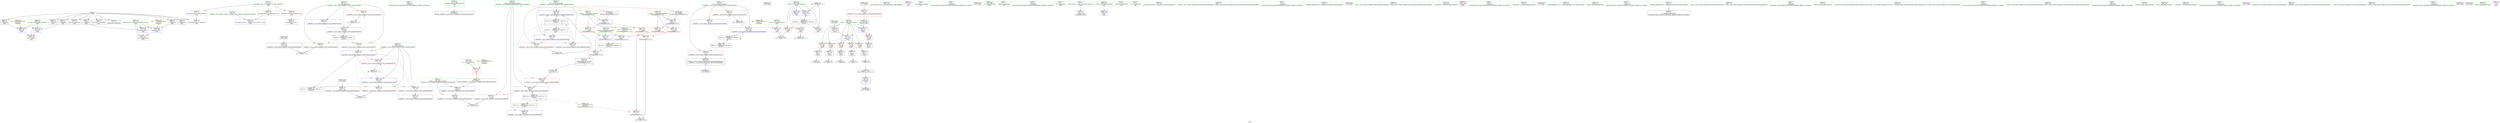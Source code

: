 digraph "SVFG" {
	label="SVFG";

	Node0x56543a49f9f0 [shape=record,color=grey,label="{NodeID: 0\nNullPtr}"];
	Node0x56543a49f9f0 -> Node0x56543a4ba770[style=solid];
	Node0x56543a49f9f0 -> Node0x56543a4ba870[style=solid];
	Node0x56543a49f9f0 -> Node0x56543a4ba940[style=solid];
	Node0x56543a49f9f0 -> Node0x56543a4baa10[style=solid];
	Node0x56543a49f9f0 -> Node0x56543a4baae0[style=solid];
	Node0x56543a49f9f0 -> Node0x56543a4babb0[style=solid];
	Node0x56543a49f9f0 -> Node0x56543a4bac80[style=solid];
	Node0x56543a49f9f0 -> Node0x56543a4bad50[style=solid];
	Node0x56543a49f9f0 -> Node0x56543a4bae20[style=solid];
	Node0x56543a49f9f0 -> Node0x56543a4bedb0[style=solid];
	Node0x56543a4b8e20 [shape=record,color=red,label="{NodeID: 97\n108\<--94\n\<--i\n_Z3getNSt7__cxx1112basic_stringIcSt11char_traitsIcESaIcEEEi\n}"];
	Node0x56543a4b8e20 -> Node0x56543a4c53d0[style=solid];
	Node0x56543a4b6fc0 [shape=record,color=green,label="{NodeID: 14\n106\<--1\n\<--dummyObj\nCan only get source location for instruction, argument, global var or function.}"];
	Node0x56543a4de8e0 [shape=record,color=black,label="{NodeID: 277\n88 = PHI(213, )\n0th arg _Z3getNSt7__cxx1112basic_stringIcSt11char_traitsIcESaIcEEEi }"];
	Node0x56543a4b9980 [shape=record,color=red,label="{NodeID: 111\n188\<--178\n\<--__b.addr\n_ZSt3maxIiERKT_S2_S2_\n}"];
	Node0x56543a4b9980 -> Node0x56543a4bfbb0[style=solid];
	Node0x56543a4b7c50 [shape=record,color=green,label="{NodeID: 28\n92\<--93\nans\<--ans_field_insensitive\n_Z3getNSt7__cxx1112basic_stringIcSt11char_traitsIcESaIcEEEi\n}"];
	Node0x56543a4b7c50 -> Node0x56543a4bc670[style=solid];
	Node0x56543a4b7c50 -> Node0x56543a4b8d50[style=solid];
	Node0x56543a4b7c50 -> Node0x56543a4bf120[style=solid];
	Node0x56543a4b7c50 -> Node0x56543a4bf7a0[style=solid];
	Node0x56543a4e0000 [shape=record,color=black,label="{NodeID: 291\n228 = PHI()\n}"];
	Node0x56543a4c4c50 [shape=record,color=grey,label="{NodeID: 208\n256 = Binary(255, 137, )\n}"];
	Node0x56543a4c4c50 -> Node0x56543a4bfef0[style=solid];
	Node0x56543a4bef80 [shape=record,color=blue,label="{NodeID: 125\n45\<--53\nc.addr\<--conv1\n_Z3isvc\n}"];
	Node0x56543a4bef80 -> Node0x56543a4bc190[style=dashed];
	Node0x56543a4bef80 -> Node0x56543a4bc260[style=dashed];
	Node0x56543a4bef80 -> Node0x56543a4bc330[style=dashed];
	Node0x56543a4bef80 -> Node0x56543a4bc400[style=dashed];
	Node0x56543a4bef80 -> Node0x56543a4bc4d0[style=dashed];
	Node0x56543a4b8870 [shape=record,color=green,label="{NodeID: 42\n203\<--204\ntestsit\<--testsit_field_insensitive\nmain\n}"];
	Node0x56543a4b8870 -> Node0x56543a4b9cc0[style=solid];
	Node0x56543a4b8870 -> Node0x56543a4be7a0[style=solid];
	Node0x56543a4b8870 -> Node0x56543a4be870[style=solid];
	Node0x56543a4b8870 -> Node0x56543a4bfe20[style=solid];
	Node0x56543a4b8870 -> Node0x56543a4bfef0[style=solid];
	Node0x56543a4bfae0 [shape=record,color=blue,label="{NodeID: 139\n178\<--173\n__b.addr\<--__b\n_ZSt3maxIiERKT_S2_S2_\n}"];
	Node0x56543a4bfae0 -> Node0x56543a4b98b0[style=dashed];
	Node0x56543a4bfae0 -> Node0x56543a4b9980[style=dashed];
	Node0x56543a4ba570 [shape=record,color=green,label="{NodeID: 56\n291\<--292\n__gxx_personality_v0\<--__gxx_personality_v0_field_insensitive\n}"];
	Node0x56543a4bb190 [shape=record,color=black,label="{NodeID: 70\n56\<--55\nconv2\<--\n_Z3isvc\n}"];
	Node0x56543a4bb190 -> Node0x56543a4c5e50[style=solid];
	Node0x56543a4bbcf0 [shape=record,color=purple,label="{NodeID: 84\n249\<--12\n\<--.str.1\nmain\n}"];
	Node0x56543a4b3fa0 [shape=record,color=green,label="{NodeID: 1\n7\<--1\n__dso_handle\<--dummyObj\nGlob }"];
	Node0x56543a4b8ef0 [shape=record,color=red,label="{NodeID: 98\n117\<--94\n\<--i\n_Z3getNSt7__cxx1112basic_stringIcSt11char_traitsIcESaIcEEEi\n}"];
	Node0x56543a4b8ef0 -> Node0x56543a4bf460[style=solid];
	Node0x56543a4b7050 [shape=record,color=green,label="{NodeID: 15\n137\<--1\n\<--dummyObj\nCan only get source location for instruction, argument, global var or function.}"];
	Node0x56543a4deb60 [shape=record,color=black,label="{NodeID: 278\n89 = PHI(241, )\n1st arg _Z3getNSt7__cxx1112basic_stringIcSt11char_traitsIcESaIcEEEi }"];
	Node0x56543a4deb60 -> Node0x56543a4bf050[style=solid];
	Node0x56543a4b9a50 [shape=record,color=red,label="{NodeID: 112\n183\<--182\n\<--\n_ZSt3maxIiERKT_S2_S2_\n}"];
	Node0x56543a4b9a50 -> Node0x56543a4c5850[style=solid];
	Node0x56543a4b7d20 [shape=record,color=green,label="{NodeID: 29\n94\<--95\ni\<--i_field_insensitive\n_Z3getNSt7__cxx1112basic_stringIcSt11char_traitsIcESaIcEEEi\n}"];
	Node0x56543a4b7d20 -> Node0x56543a4b8e20[style=solid];
	Node0x56543a4b7d20 -> Node0x56543a4b8ef0[style=solid];
	Node0x56543a4b7d20 -> Node0x56543a4b8fc0[style=solid];
	Node0x56543a4b7d20 -> Node0x56543a4bf1f0[style=solid];
	Node0x56543a4b7d20 -> Node0x56543a4bf940[style=solid];
	Node0x56543a4e00d0 [shape=record,color=black,label="{NodeID: 292\n237 = PHI()\n}"];
	Node0x56543a4c4dd0 [shape=record,color=grey,label="{NodeID: 209\n136 = Binary(135, 137, )\n}"];
	Node0x56543a4c4dd0 -> Node0x56543a4bf600[style=solid];
	Node0x56543a4bf050 [shape=record,color=blue,label="{NodeID: 126\n90\<--89\nn.addr\<--n\n_Z3getNSt7__cxx1112basic_stringIcSt11char_traitsIcESaIcEEEi\n}"];
	Node0x56543a4bf050 -> Node0x56543a4bc5a0[style=dashed];
	Node0x56543a4b8940 [shape=record,color=green,label="{NodeID: 43\n205\<--206\ns\<--s_field_insensitive\nmain\n}"];
	Node0x56543a4ccff0 [shape=record,color=black,label="{NodeID: 223\nMR_6V_4 = PHI(MR_6V_6, MR_6V_3, )\npts\{93 \}\n}"];
	Node0x56543a4ccff0 -> Node0x56543a4bc670[style=dashed];
	Node0x56543a4ccff0 -> Node0x56543a4bf7a0[style=dashed];
	Node0x56543a4ccff0 -> Node0x56543a4ccff0[style=dashed];
	Node0x56543a4ccff0 -> Node0x56543a4ce8f0[style=dashed];
	Node0x56543a4bfbb0 [shape=record,color=blue,label="{NodeID: 140\n174\<--188\nretval\<--\n_ZSt3maxIiERKT_S2_S2_\n}"];
	Node0x56543a4bfbb0 -> Node0x56543a4d01f0[style=dashed];
	Node0x56543a4ba670 [shape=record,color=green,label="{NodeID: 57\n16\<--305\n_GLOBAL__sub_I_Gerald._0_0.cpp\<--_GLOBAL__sub_I_Gerald._0_0.cpp_field_insensitive\n}"];
	Node0x56543a4ba670 -> Node0x56543a4becb0[style=solid];
	Node0x56543a4bb260 [shape=record,color=black,label="{NodeID: 71\n61\<--60\nconv3\<--\n_Z3isvc\n}"];
	Node0x56543a4bb260 -> Node0x56543a4c56d0[style=solid];
	Node0x56543a4d30f0 [shape=record,color=yellow,style=double,label="{NodeID: 251\n30V_1 = ENCHI(MR_30V_0)\npts\{208 \}\nFun[main]}"];
	Node0x56543a4d30f0 -> Node0x56543a4be940[style=dashed];
	Node0x56543a4bbdc0 [shape=record,color=purple,label="{NodeID: 85\n309\<--14\nllvm.global_ctors_0\<--llvm.global_ctors\nGlob }"];
	Node0x56543a4bbdc0 -> Node0x56543a4bebb0[style=solid];
	Node0x56543a4b5280 [shape=record,color=green,label="{NodeID: 2\n8\<--1\n_ZSt3cin\<--dummyObj\nGlob }"];
	Node0x56543a4b8fc0 [shape=record,color=red,label="{NodeID: 99\n160\<--94\n\<--i\n_Z3getNSt7__cxx1112basic_stringIcSt11char_traitsIcESaIcEEEi\n}"];
	Node0x56543a4b8fc0 -> Node0x56543a4c4ad0[style=solid];
	Node0x56543a4b70e0 [shape=record,color=green,label="{NodeID: 16\n151\<--1\n\<--dummyObj\nCan only get source location for instruction, argument, global var or function.}"];
	Node0x56543a4dec70 [shape=record,color=black,label="{NodeID: 279\n172 = PHI(98, )\n0th arg _ZSt3maxIiERKT_S2_S2_ }"];
	Node0x56543a4dec70 -> Node0x56543a4bfa10[style=solid];
	Node0x56543a4b9b20 [shape=record,color=red,label="{NodeID: 113\n185\<--184\n\<--\n_ZSt3maxIiERKT_S2_S2_\n}"];
	Node0x56543a4b9b20 -> Node0x56543a4c5850[style=solid];
	Node0x56543a4b7df0 [shape=record,color=green,label="{NodeID: 30\n96\<--97\ncur\<--cur_field_insensitive\n_Z3getNSt7__cxx1112basic_stringIcSt11char_traitsIcESaIcEEEi\n|{|<s4>8}}"];
	Node0x56543a4b7df0 -> Node0x56543a4b9090[style=solid];
	Node0x56543a4b7df0 -> Node0x56543a4bf2c0[style=solid];
	Node0x56543a4b7df0 -> Node0x56543a4bf530[style=solid];
	Node0x56543a4b7df0 -> Node0x56543a4bf600[style=solid];
	Node0x56543a4b7df0:s4 -> Node0x56543a4ded80[style=solid,color=red];
	Node0x56543a4c4f50 [shape=record,color=grey,label="{NodeID: 210\n226 = Binary(225, 137, )\n}"];
	Node0x56543a4bf120 [shape=record,color=blue,label="{NodeID: 127\n92\<--104\nans\<--\n_Z3getNSt7__cxx1112basic_stringIcSt11char_traitsIcESaIcEEEi\n}"];
	Node0x56543a4bf120 -> Node0x56543a4ce8f0[style=dashed];
	Node0x56543a4b8a10 [shape=record,color=green,label="{NodeID: 44\n207\<--208\nn\<--n_field_insensitive\nmain\n}"];
	Node0x56543a4b8a10 -> Node0x56543a4be940[style=solid];
	Node0x56543a4bfc80 [shape=record,color=blue,label="{NodeID: 141\n174\<--191\nretval\<--\n_ZSt3maxIiERKT_S2_S2_\n}"];
	Node0x56543a4bfc80 -> Node0x56543a4d01f0[style=dashed];
	Node0x56543a4ba770 [shape=record,color=black,label="{NodeID: 58\n2\<--3\ndummyVal\<--dummyVal\n}"];
	Node0x56543a4bb330 [shape=record,color=black,label="{NodeID: 72\n66\<--65\nconv6\<--\n_Z3isvc\n}"];
	Node0x56543a4bb330 -> Node0x56543a4c50d0[style=solid];
	Node0x56543a4d31d0 [shape=record,color=yellow,style=double,label="{NodeID: 252\n32V_1 = ENCHI(MR_32V_0)\npts\{210 \}\nFun[main]}"];
	Node0x56543a4d31d0 -> Node0x56543a4bffc0[style=dashed];
	Node0x56543a4d31d0 -> Node0x56543a4c0160[style=dashed];
	Node0x56543a4bbec0 [shape=record,color=purple,label="{NodeID: 86\n310\<--14\nllvm.global_ctors_1\<--llvm.global_ctors\nGlob }"];
	Node0x56543a4bbec0 -> Node0x56543a4becb0[style=solid];
	Node0x56543a4b5310 [shape=record,color=green,label="{NodeID: 3\n9\<--1\n.str\<--dummyObj\nGlob }"];
	Node0x56543a4b9090 [shape=record,color=red,label="{NodeID: 100\n135\<--96\n\<--cur\n_Z3getNSt7__cxx1112basic_stringIcSt11char_traitsIcESaIcEEEi\n}"];
	Node0x56543a4b9090 -> Node0x56543a4c4dd0[style=solid];
	Node0x56543a4b71b0 [shape=record,color=green,label="{NodeID: 17\n4\<--6\n_ZStL8__ioinit\<--_ZStL8__ioinit_field_insensitive\nGlob }"];
	Node0x56543a4b71b0 -> Node0x56543a4bbb50[style=solid];
	Node0x56543a4ded80 [shape=record,color=black,label="{NodeID: 280\n173 = PHI(96, )\n1st arg _ZSt3maxIiERKT_S2_S2_ }"];
	Node0x56543a4ded80 -> Node0x56543a4bfae0[style=solid];
	Node0x56543a4b9bf0 [shape=record,color=red,label="{NodeID: 114\n222\<--201\n\<--tests\nmain\n}"];
	Node0x56543a4b9bf0 -> Node0x56543a4c5b50[style=solid];
	Node0x56543a4b7ec0 [shape=record,color=green,label="{NodeID: 31\n98\<--99\nmaxv\<--maxv_field_insensitive\n_Z3getNSt7__cxx1112basic_stringIcSt11char_traitsIcESaIcEEEi\n|{|<s3>8}}"];
	Node0x56543a4b7ec0 -> Node0x56543a4b9160[style=solid];
	Node0x56543a4b7ec0 -> Node0x56543a4bf390[style=solid];
	Node0x56543a4b7ec0 -> Node0x56543a4bf6d0[style=solid];
	Node0x56543a4b7ec0:s3 -> Node0x56543a4dec70[style=solid,color=red];
	Node0x56543a4c50d0 [shape=record,color=grey,label="{NodeID: 211\n67 = cmp(66, 68, )\n}"];
	Node0x56543a4bf1f0 [shape=record,color=blue,label="{NodeID: 128\n94\<--106\ni\<--\n_Z3getNSt7__cxx1112basic_stringIcSt11char_traitsIcESaIcEEEi\n}"];
	Node0x56543a4bf1f0 -> Node0x56543a4cedf0[style=dashed];
	Node0x56543a4b8ae0 [shape=record,color=green,label="{NodeID: 45\n209\<--210\nexn.slot\<--exn.slot_field_insensitive\nmain\n}"];
	Node0x56543a4b8ae0 -> Node0x56543a4bea10[style=solid];
	Node0x56543a4b8ae0 -> Node0x56543a4bffc0[style=solid];
	Node0x56543a4b8ae0 -> Node0x56543a4c0160[style=solid];
	Node0x56543a4cd9f0 [shape=record,color=black,label="{NodeID: 225\nMR_12V_4 = PHI(MR_12V_5, MR_12V_3, )\npts\{99 \}\n|{|<s3>8}}"];
	Node0x56543a4cd9f0 -> Node0x56543a4b9570[style=dashed];
	Node0x56543a4cd9f0 -> Node0x56543a4bf6d0[style=dashed];
	Node0x56543a4cd9f0 -> Node0x56543a4cf7f0[style=dashed];
	Node0x56543a4cd9f0:s3 -> Node0x56543a4d2180[style=dashed,color=red];
	Node0x56543a4bfd50 [shape=record,color=blue,label="{NodeID: 142\n199\<--106\nretval\<--\nmain\n}"];
	Node0x56543a4ba870 [shape=record,color=black,label="{NodeID: 59\n259\<--3\n\<--dummyVal\nmain\n}"];
	Node0x56543a4bb400 [shape=record,color=black,label="{NodeID: 73\n71\<--70\nconv9\<--\n_Z3isvc\n}"];
	Node0x56543a4bb400 -> Node0x56543a4c5250[style=solid];
	Node0x56543a4d32b0 [shape=record,color=yellow,style=double,label="{NodeID: 253\n34V_1 = ENCHI(MR_34V_0)\npts\{212 \}\nFun[main]}"];
	Node0x56543a4d32b0 -> Node0x56543a4c0090[style=dashed];
	Node0x56543a4d32b0 -> Node0x56543a4c0230[style=dashed];
	Node0x56543a4bbfc0 [shape=record,color=purple,label="{NodeID: 87\n311\<--14\nllvm.global_ctors_2\<--llvm.global_ctors\nGlob }"];
	Node0x56543a4bbfc0 -> Node0x56543a4bedb0[style=solid];
	Node0x56543a4ad510 [shape=record,color=green,label="{NodeID: 4\n11\<--1\n_ZSt4cout\<--dummyObj\nGlob }"];
	Node0x56543a4b9160 [shape=record,color=red,label="{NodeID: 101\n145\<--98\n\<--maxv\n_Z3getNSt7__cxx1112basic_stringIcSt11char_traitsIcESaIcEEEi\n}"];
	Node0x56543a4b9160 -> Node0x56543a4c5550[style=solid];
	Node0x56543a4b72b0 [shape=record,color=green,label="{NodeID: 18\n14\<--18\nllvm.global_ctors\<--llvm.global_ctors_field_insensitive\nGlob }"];
	Node0x56543a4b72b0 -> Node0x56543a4bbdc0[style=solid];
	Node0x56543a4b72b0 -> Node0x56543a4bbec0[style=solid];
	Node0x56543a4b72b0 -> Node0x56543a4bbfc0[style=solid];
	Node0x56543a4dee90 [shape=record,color=black,label="{NodeID: 281\n44 = PHI(130, )\n0th arg _Z3isvc }"];
	Node0x56543a4dee90 -> Node0x56543a4beeb0[style=solid];
	Node0x56543a4b9cc0 [shape=record,color=red,label="{NodeID: 115\n221\<--203\n\<--testsit\nmain\n}"];
	Node0x56543a4b9cc0 -> Node0x56543a4c5b50[style=solid];
	Node0x56543a4b7f90 [shape=record,color=green,label="{NodeID: 32\n100\<--101\nj\<--j_field_insensitive\n_Z3getNSt7__cxx1112basic_stringIcSt11char_traitsIcESaIcEEEi\n}"];
	Node0x56543a4b7f90 -> Node0x56543a4b9230[style=solid];
	Node0x56543a4b7f90 -> Node0x56543a4b9300[style=solid];
	Node0x56543a4b7f90 -> Node0x56543a4b93d0[style=solid];
	Node0x56543a4b7f90 -> Node0x56543a4bf460[style=solid];
	Node0x56543a4b7f90 -> Node0x56543a4bf870[style=solid];
	Node0x56543a4c5250 [shape=record,color=grey,label="{NodeID: 212\n72 = cmp(71, 73, )\n}"];
	Node0x56543a4bf2c0 [shape=record,color=blue,label="{NodeID: 129\n96\<--106\ncur\<--\n_Z3getNSt7__cxx1112basic_stringIcSt11char_traitsIcESaIcEEEi\n}"];
	Node0x56543a4bf2c0 -> Node0x56543a4b9090[style=dashed];
	Node0x56543a4bf2c0 -> Node0x56543a4bf530[style=dashed];
	Node0x56543a4bf2c0 -> Node0x56543a4bf600[style=dashed];
	Node0x56543a4bf2c0 -> Node0x56543a4cf2f0[style=dashed];
	Node0x56543a4b8bb0 [shape=record,color=green,label="{NodeID: 46\n211\<--212\nehselector.slot\<--ehselector.slot_field_insensitive\nmain\n}"];
	Node0x56543a4b8bb0 -> Node0x56543a4beae0[style=solid];
	Node0x56543a4b8bb0 -> Node0x56543a4c0090[style=solid];
	Node0x56543a4b8bb0 -> Node0x56543a4c0230[style=solid];
	Node0x56543a4bfe20 [shape=record,color=blue,label="{NodeID: 143\n203\<--106\ntestsit\<--\nmain\n}"];
	Node0x56543a4bfe20 -> Node0x56543a4ce3f0[style=dashed];
	Node0x56543a4ba940 [shape=record,color=black,label="{NodeID: 60\n260\<--3\n\<--dummyVal\nmain\n}"];
	Node0x56543a4ba940 -> Node0x56543a4bffc0[style=solid];
	Node0x56543a4bb4d0 [shape=record,color=black,label="{NodeID: 74\n76\<--75\nconv11\<--\n_Z3isvc\n}"];
	Node0x56543a4bb4d0 -> Node0x56543a4c5cd0[style=solid];
	Node0x56543a4bc0c0 [shape=record,color=red,label="{NodeID: 88\n48\<--45\n\<--c.addr\n_Z3isvc\n}"];
	Node0x56543a4bc0c0 -> Node0x56543a4baff0[style=solid];
	Node0x56543a4ad5a0 [shape=record,color=green,label="{NodeID: 5\n12\<--1\n.str.1\<--dummyObj\nGlob }"];
	Node0x56543a4b9230 [shape=record,color=red,label="{NodeID: 102\n120\<--100\n\<--j\n_Z3getNSt7__cxx1112basic_stringIcSt11char_traitsIcESaIcEEEi\n}"];
	Node0x56543a4b9230 -> Node0x56543a4c59d0[style=solid];
	Node0x56543a4b73b0 [shape=record,color=green,label="{NodeID: 19\n19\<--20\n__cxx_global_var_init\<--__cxx_global_var_init_field_insensitive\n}"];
	Node0x56543a4df510 [shape=record,color=black,label="{NodeID: 282\n127 = PHI()\n}"];
	Node0x56543a4df510 -> Node0x56543a4b94a0[style=solid];
	Node0x56543a4be7a0 [shape=record,color=red,label="{NodeID: 116\n225\<--203\n\<--testsit\nmain\n}"];
	Node0x56543a4be7a0 -> Node0x56543a4c4f50[style=solid];
	Node0x56543a4b8060 [shape=record,color=green,label="{NodeID: 33\n110\<--111\n_ZNKSt7__cxx1112basic_stringIcSt11char_traitsIcESaIcEE4sizeEv\<--_ZNKSt7__cxx1112basic_stringIcSt11char_traitsIcESaIcEE4sizeEv_field_insensitive\n}"];
	Node0x56543a4c53d0 [shape=record,color=grey,label="{NodeID: 213\n113 = cmp(108, 112, )\n}"];
	Node0x56543a4bf390 [shape=record,color=blue,label="{NodeID: 130\n98\<--106\nmaxv\<--\n_Z3getNSt7__cxx1112basic_stringIcSt11char_traitsIcESaIcEEEi\n}"];
	Node0x56543a4bf390 -> Node0x56543a4cd9f0[style=dashed];
	Node0x56543a4b8c80 [shape=record,color=green,label="{NodeID: 47\n213\<--214\nagg.tmp\<--agg.tmp_field_insensitive\nmain\n|{<s0>15}}"];
	Node0x56543a4b8c80:s0 -> Node0x56543a4de8e0[style=solid,color=red];
	Node0x56543a4ce3f0 [shape=record,color=black,label="{NodeID: 227\nMR_28V_3 = PHI(MR_28V_4, MR_28V_2, )\npts\{204 \}\n}"];
	Node0x56543a4ce3f0 -> Node0x56543a4b9cc0[style=dashed];
	Node0x56543a4ce3f0 -> Node0x56543a4be7a0[style=dashed];
	Node0x56543a4ce3f0 -> Node0x56543a4be870[style=dashed];
	Node0x56543a4ce3f0 -> Node0x56543a4bfef0[style=dashed];
	Node0x56543a4bfef0 [shape=record,color=blue,label="{NodeID: 144\n203\<--256\ntestsit\<--inc\nmain\n}"];
	Node0x56543a4bfef0 -> Node0x56543a4ce3f0[style=dashed];
	Node0x56543a4baa10 [shape=record,color=black,label="{NodeID: 61\n262\<--3\n\<--dummyVal\nmain\n}"];
	Node0x56543a4baa10 -> Node0x56543a4c0090[style=solid];
	Node0x56543a4bb5a0 [shape=record,color=black,label="{NodeID: 75\n43\<--80\n_Z3isvc_ret\<--\n_Z3isvc\n|{<s0>7}}"];
	Node0x56543a4bb5a0:s0 -> Node0x56543a4dfc20[style=solid,color=blue];
	Node0x56543a4bc190 [shape=record,color=red,label="{NodeID: 89\n55\<--45\n\<--c.addr\n_Z3isvc\n}"];
	Node0x56543a4bc190 -> Node0x56543a4bb190[style=solid];
	Node0x56543a4b40f0 [shape=record,color=green,label="{NodeID: 6\n15\<--1\n\<--dummyObj\nCan only get source location for instruction, argument, global var or function.}"];
	Node0x56543a4b9300 [shape=record,color=red,label="{NodeID: 103\n125\<--100\n\<--j\n_Z3getNSt7__cxx1112basic_stringIcSt11char_traitsIcESaIcEEEi\n}"];
	Node0x56543a4b9300 -> Node0x56543a4bb8e0[style=solid];
	Node0x56543a4b74b0 [shape=record,color=green,label="{NodeID: 20\n23\<--24\n_ZNSt8ios_base4InitC1Ev\<--_ZNSt8ios_base4InitC1Ev_field_insensitive\n}"];
	Node0x56543a4df720 [shape=record,color=black,label="{NodeID: 283\n234 = PHI()\n}"];
	Node0x56543a4be870 [shape=record,color=red,label="{NodeID: 117\n255\<--203\n\<--testsit\nmain\n}"];
	Node0x56543a4be870 -> Node0x56543a4c4c50[style=solid];
	Node0x56543a4b8160 [shape=record,color=green,label="{NodeID: 34\n128\<--129\n_ZNSt7__cxx1112basic_stringIcSt11char_traitsIcESaIcEEixEm\<--_ZNSt7__cxx1112basic_stringIcSt11char_traitsIcESaIcEEixEm_field_insensitive\n}"];
	Node0x56543a4c5550 [shape=record,color=grey,label="{NodeID: 214\n147 = cmp(145, 146, )\n}"];
	Node0x56543a4bf460 [shape=record,color=blue,label="{NodeID: 131\n100\<--117\nj\<--\n_Z3getNSt7__cxx1112basic_stringIcSt11char_traitsIcESaIcEEEi\n}"];
	Node0x56543a4bf460 -> Node0x56543a4b9230[style=dashed];
	Node0x56543a4bf460 -> Node0x56543a4b9300[style=dashed];
	Node0x56543a4bf460 -> Node0x56543a4b93d0[style=dashed];
	Node0x56543a4bf460 -> Node0x56543a4bf870[style=dashed];
	Node0x56543a4bf460 -> Node0x56543a4cfcf0[style=dashed];
	Node0x56543a4b9d70 [shape=record,color=green,label="{NodeID: 48\n217\<--218\n_ZNSirsERi\<--_ZNSirsERi_field_insensitive\n}"];
	Node0x56543a4ce8f0 [shape=record,color=black,label="{NodeID: 228\nMR_6V_3 = PHI(MR_6V_4, MR_6V_2, )\npts\{93 \}\n}"];
	Node0x56543a4ce8f0 -> Node0x56543a4b8d50[style=dashed];
	Node0x56543a4ce8f0 -> Node0x56543a4ccff0[style=dashed];
	Node0x56543a4bffc0 [shape=record,color=blue,label="{NodeID: 145\n209\<--260\nexn.slot\<--\nmain\n}"];
	Node0x56543a4bffc0 -> Node0x56543a4bea10[style=dashed];
	Node0x56543a4baae0 [shape=record,color=black,label="{NodeID: 62\n265\<--3\n\<--dummyVal\nmain\n}"];
	Node0x56543a4d2070 [shape=record,color=yellow,style=double,label="{NodeID: 242\n10V_1 = ENCHI(MR_10V_0)\npts\{97 \}\nFun[_ZSt3maxIiERKT_S2_S2_]}"];
	Node0x56543a4d2070 -> Node0x56543a4b9b20[style=dashed];
	Node0x56543a4bb670 [shape=record,color=black,label="{NodeID: 76\n198\<--106\nmain_ret\<--\nmain\n}"];
	Node0x56543a4bc260 [shape=record,color=red,label="{NodeID: 90\n60\<--45\n\<--c.addr\n_Z3isvc\n}"];
	Node0x56543a4bc260 -> Node0x56543a4bb260[style=solid];
	Node0x56543a4b4180 [shape=record,color=green,label="{NodeID: 7\n58\<--1\n\<--dummyObj\nCan only get source location for instruction, argument, global var or function.}"];
	Node0x56543a4b93d0 [shape=record,color=red,label="{NodeID: 104\n155\<--100\n\<--j\n_Z3getNSt7__cxx1112basic_stringIcSt11char_traitsIcESaIcEEEi\n}"];
	Node0x56543a4b93d0 -> Node0x56543a4c47d0[style=solid];
	Node0x56543a4b75b0 [shape=record,color=green,label="{NodeID: 21\n29\<--30\n__cxa_atexit\<--__cxa_atexit_field_insensitive\n}"];
	Node0x56543a4df820 [shape=record,color=black,label="{NodeID: 284\n26 = PHI()\n}"];
	Node0x56543a4be940 [shape=record,color=red,label="{NodeID: 118\n241\<--207\n\<--n\nmain\n|{<s0>15}}"];
	Node0x56543a4be940:s0 -> Node0x56543a4deb60[style=solid,color=red];
	Node0x56543a4b8260 [shape=record,color=green,label="{NodeID: 35\n141\<--142\n_ZSt3maxIiERKT_S2_S2_\<--_ZSt3maxIiERKT_S2_S2__field_insensitive\n}"];
	Node0x56543a4c56d0 [shape=record,color=grey,label="{NodeID: 215\n62 = cmp(61, 63, )\n}"];
	Node0x56543a4bf530 [shape=record,color=blue,label="{NodeID: 132\n96\<--106\ncur\<--\n_Z3getNSt7__cxx1112basic_stringIcSt11char_traitsIcESaIcEEEi\n}"];
	Node0x56543a4bf530 -> Node0x56543a4cc5f0[style=dashed];
	Node0x56543a4b9e70 [shape=record,color=green,label="{NodeID: 49\n229\<--230\nprintf\<--printf_field_insensitive\n}"];
	Node0x56543a4cedf0 [shape=record,color=black,label="{NodeID: 229\nMR_8V_3 = PHI(MR_8V_4, MR_8V_2, )\npts\{95 \}\n}"];
	Node0x56543a4cedf0 -> Node0x56543a4b8e20[style=dashed];
	Node0x56543a4cedf0 -> Node0x56543a4b8ef0[style=dashed];
	Node0x56543a4cedf0 -> Node0x56543a4b8fc0[style=dashed];
	Node0x56543a4cedf0 -> Node0x56543a4bf940[style=dashed];
	Node0x56543a4c0090 [shape=record,color=blue,label="{NodeID: 146\n211\<--262\nehselector.slot\<--\nmain\n}"];
	Node0x56543a4c0090 -> Node0x56543a4beae0[style=dashed];
	Node0x56543a4babb0 [shape=record,color=black,label="{NodeID: 63\n266\<--3\n\<--dummyVal\nmain\n}"];
	Node0x56543a4babb0 -> Node0x56543a4c0160[style=solid];
	Node0x56543a4d2180 [shape=record,color=yellow,style=double,label="{NodeID: 243\n12V_1 = ENCHI(MR_12V_0)\npts\{99 \}\nFun[_ZSt3maxIiERKT_S2_S2_]}"];
	Node0x56543a4d2180 -> Node0x56543a4b9a50[style=dashed];
	Node0x56543a4bb740 [shape=record,color=black,label="{NodeID: 77\n112\<--109\nconv\<--call\n_Z3getNSt7__cxx1112basic_stringIcSt11char_traitsIcESaIcEEEi\n}"];
	Node0x56543a4bb740 -> Node0x56543a4c53d0[style=solid];
	Node0x56543a4bc330 [shape=record,color=red,label="{NodeID: 91\n65\<--45\n\<--c.addr\n_Z3isvc\n}"];
	Node0x56543a4bc330 -> Node0x56543a4bb330[style=solid];
	Node0x56543a4b6640 [shape=record,color=green,label="{NodeID: 8\n63\<--1\n\<--dummyObj\nCan only get source location for instruction, argument, global var or function.}"];
	Node0x56543a4b94a0 [shape=record,color=red,label="{NodeID: 105\n130\<--127\n\<--call7\n_Z3getNSt7__cxx1112basic_stringIcSt11char_traitsIcESaIcEEEi\n|{<s0>7}}"];
	Node0x56543a4b94a0:s0 -> Node0x56543a4dee90[style=solid,color=red];
	Node0x56543a4b76b0 [shape=record,color=green,label="{NodeID: 22\n28\<--34\n_ZNSt8ios_base4InitD1Ev\<--_ZNSt8ios_base4InitD1Ev_field_insensitive\n}"];
	Node0x56543a4b76b0 -> Node0x56543a4baef0[style=solid];
	Node0x56543a4df8f0 [shape=record,color=black,label="{NodeID: 285\n50 = PHI()\n}"];
	Node0x56543a4df8f0 -> Node0x56543a4bb0c0[style=solid];
	Node0x56543a4bea10 [shape=record,color=red,label="{NodeID: 119\n275\<--209\nexn\<--exn.slot\nmain\n}"];
	Node0x56543a4b8360 [shape=record,color=green,label="{NodeID: 36\n174\<--175\nretval\<--retval_field_insensitive\n_ZSt3maxIiERKT_S2_S2_\n}"];
	Node0x56543a4b8360 -> Node0x56543a4b9640[style=solid];
	Node0x56543a4b8360 -> Node0x56543a4bfbb0[style=solid];
	Node0x56543a4b8360 -> Node0x56543a4bfc80[style=solid];
	Node0x56543a4c5850 [shape=record,color=grey,label="{NodeID: 216\n186 = cmp(183, 185, )\n}"];
	Node0x56543a4bf600 [shape=record,color=blue,label="{NodeID: 133\n96\<--136\ncur\<--inc\n_Z3getNSt7__cxx1112basic_stringIcSt11char_traitsIcESaIcEEEi\n}"];
	Node0x56543a4bf600 -> Node0x56543a4cc5f0[style=dashed];
	Node0x56543a4b9f70 [shape=record,color=green,label="{NodeID: 50\n232\<--233\n_ZNSt7__cxx1112basic_stringIcSt11char_traitsIcESaIcEEC1Ev\<--_ZNSt7__cxx1112basic_stringIcSt11char_traitsIcESaIcEEC1Ev_field_insensitive\n}"];
	Node0x56543a4cf2f0 [shape=record,color=black,label="{NodeID: 230\nMR_10V_2 = PHI(MR_10V_4, MR_10V_1, )\npts\{97 \}\n}"];
	Node0x56543a4cf2f0 -> Node0x56543a4bf2c0[style=dashed];
	Node0x56543a4c0160 [shape=record,color=blue,label="{NodeID: 147\n209\<--266\nexn.slot\<--\nmain\n}"];
	Node0x56543a4c0160 -> Node0x56543a4bea10[style=dashed];
	Node0x56543a4bac80 [shape=record,color=black,label="{NodeID: 64\n268\<--3\n\<--dummyVal\nmain\n}"];
	Node0x56543a4bac80 -> Node0x56543a4c0230[style=solid];
	Node0x56543a4bb810 [shape=record,color=black,label="{NodeID: 78\n122\<--121\nconv3\<--call2\n_Z3getNSt7__cxx1112basic_stringIcSt11char_traitsIcESaIcEEEi\n}"];
	Node0x56543a4bb810 -> Node0x56543a4c59d0[style=solid];
	Node0x56543a4bc400 [shape=record,color=red,label="{NodeID: 92\n70\<--45\n\<--c.addr\n_Z3isvc\n}"];
	Node0x56543a4bc400 -> Node0x56543a4bb400[style=solid];
	Node0x56543a4b66d0 [shape=record,color=green,label="{NodeID: 9\n68\<--1\n\<--dummyObj\nCan only get source location for instruction, argument, global var or function.}"];
	Node0x56543a4b9570 [shape=record,color=red,label="{NodeID: 106\n143\<--140\n\<--call9\n_Z3getNSt7__cxx1112basic_stringIcSt11char_traitsIcESaIcEEEi\n}"];
	Node0x56543a4b9570 -> Node0x56543a4bf6d0[style=solid];
	Node0x56543a4b77b0 [shape=record,color=green,label="{NodeID: 23\n41\<--42\n_Z3isvc\<--_Z3isvc_field_insensitive\n}"];
	Node0x56543a4dfa20 [shape=record,color=black,label="{NodeID: 286\n109 = PHI()\n}"];
	Node0x56543a4dfa20 -> Node0x56543a4bb740[style=solid];
	Node0x56543a4beae0 [shape=record,color=red,label="{NodeID: 120\n276\<--211\nsel\<--ehselector.slot\nmain\n}"];
	Node0x56543a4b8430 [shape=record,color=green,label="{NodeID: 37\n176\<--177\n__a.addr\<--__a.addr_field_insensitive\n_ZSt3maxIiERKT_S2_S2_\n}"];
	Node0x56543a4b8430 -> Node0x56543a4b9710[style=solid];
	Node0x56543a4b8430 -> Node0x56543a4b97e0[style=solid];
	Node0x56543a4b8430 -> Node0x56543a4bfa10[style=solid];
	Node0x56543a4c59d0 [shape=record,color=grey,label="{NodeID: 217\n123 = cmp(120, 122, )\n}"];
	Node0x56543a4bf6d0 [shape=record,color=blue,label="{NodeID: 134\n98\<--143\nmaxv\<--\n_Z3getNSt7__cxx1112basic_stringIcSt11char_traitsIcESaIcEEEi\n}"];
	Node0x56543a4bf6d0 -> Node0x56543a4b9160[style=dashed];
	Node0x56543a4bf6d0 -> Node0x56543a4cd9f0[style=dashed];
	Node0x56543a4ba070 [shape=record,color=green,label="{NodeID: 51\n235\<--236\n_ZStrsIcSt11char_traitsIcESaIcEERSt13basic_istreamIT_T0_ES7_RNSt7__cxx1112basic_stringIS4_S5_T1_EE\<--_ZStrsIcSt11char_traitsIcESaIcEERSt13basic_istreamIT_T0_ES7_RNSt7__cxx1112basic_stringIS4_S5_T1_EE_field_insensitive\n}"];
	Node0x56543a4cf7f0 [shape=record,color=black,label="{NodeID: 231\nMR_12V_2 = PHI(MR_12V_4, MR_12V_1, )\npts\{99 \}\n}"];
	Node0x56543a4cf7f0 -> Node0x56543a4bf390[style=dashed];
	Node0x56543a4c0230 [shape=record,color=blue,label="{NodeID: 148\n211\<--268\nehselector.slot\<--\nmain\n}"];
	Node0x56543a4c0230 -> Node0x56543a4beae0[style=dashed];
	Node0x56543a4bad50 [shape=record,color=black,label="{NodeID: 65\n277\<--3\nlpad.val\<--dummyVal\nmain\n}"];
	Node0x56543a4bb8e0 [shape=record,color=black,label="{NodeID: 79\n126\<--125\nconv6\<--\n_Z3getNSt7__cxx1112basic_stringIcSt11char_traitsIcESaIcEEEi\n}"];
	Node0x56543a4bc4d0 [shape=record,color=red,label="{NodeID: 93\n75\<--45\n\<--c.addr\n_Z3isvc\n}"];
	Node0x56543a4bc4d0 -> Node0x56543a4bb4d0[style=solid];
	Node0x56543a4b4390 [shape=record,color=green,label="{NodeID: 10\n73\<--1\n\<--dummyObj\nCan only get source location for instruction, argument, global var or function.}"];
	Node0x56543a4b9640 [shape=record,color=red,label="{NodeID: 107\n194\<--174\n\<--retval\n_ZSt3maxIiERKT_S2_S2_\n}"];
	Node0x56543a4b9640 -> Node0x56543a4bba80[style=solid];
	Node0x56543a4b78b0 [shape=record,color=green,label="{NodeID: 24\n45\<--46\nc.addr\<--c.addr_field_insensitive\n_Z3isvc\n}"];
	Node0x56543a4b78b0 -> Node0x56543a4bc0c0[style=solid];
	Node0x56543a4b78b0 -> Node0x56543a4bc190[style=solid];
	Node0x56543a4b78b0 -> Node0x56543a4bc260[style=solid];
	Node0x56543a4b78b0 -> Node0x56543a4bc330[style=solid];
	Node0x56543a4b78b0 -> Node0x56543a4bc400[style=solid];
	Node0x56543a4b78b0 -> Node0x56543a4bc4d0[style=solid];
	Node0x56543a4b78b0 -> Node0x56543a4beeb0[style=solid];
	Node0x56543a4b78b0 -> Node0x56543a4bef80[style=solid];
	Node0x56543a4dfb20 [shape=record,color=black,label="{NodeID: 287\n121 = PHI()\n}"];
	Node0x56543a4dfb20 -> Node0x56543a4bb810[style=solid];
	Node0x56543a4bd570 [shape=record,color=black,label="{NodeID: 204\n80 = PHI(81, 81, 81, 81, 77, )\n}"];
	Node0x56543a4bd570 -> Node0x56543a4bb5a0[style=solid];
	Node0x56543a4bebb0 [shape=record,color=blue,label="{NodeID: 121\n309\<--15\nllvm.global_ctors_0\<--\nGlob }"];
	Node0x56543a4b8500 [shape=record,color=green,label="{NodeID: 38\n178\<--179\n__b.addr\<--__b.addr_field_insensitive\n_ZSt3maxIiERKT_S2_S2_\n}"];
	Node0x56543a4b8500 -> Node0x56543a4b98b0[style=solid];
	Node0x56543a4b8500 -> Node0x56543a4b9980[style=solid];
	Node0x56543a4b8500 -> Node0x56543a4bfae0[style=solid];
	Node0x56543a4c5b50 [shape=record,color=grey,label="{NodeID: 218\n223 = cmp(221, 222, )\n}"];
	Node0x56543a4bf7a0 [shape=record,color=blue,label="{NodeID: 135\n92\<--150\nans\<--inc12\n_Z3getNSt7__cxx1112basic_stringIcSt11char_traitsIcESaIcEEEi\n}"];
	Node0x56543a4bf7a0 -> Node0x56543a4ccff0[style=dashed];
	Node0x56543a4ba170 [shape=record,color=green,label="{NodeID: 52\n239\<--240\n_ZNSt7__cxx1112basic_stringIcSt11char_traitsIcESaIcEEC1ERKS4_\<--_ZNSt7__cxx1112basic_stringIcSt11char_traitsIcESaIcEEC1ERKS4__field_insensitive\n}"];
	Node0x56543a4cfcf0 [shape=record,color=black,label="{NodeID: 232\nMR_14V_2 = PHI(MR_14V_4, MR_14V_1, )\npts\{101 \}\n}"];
	Node0x56543a4cfcf0 -> Node0x56543a4bf460[style=dashed];
	Node0x56543a4bae20 [shape=record,color=black,label="{NodeID: 66\n278\<--3\nlpad.val13\<--dummyVal\nmain\n}"];
	Node0x56543a4bb9b0 [shape=record,color=black,label="{NodeID: 80\n87\<--164\n_Z3getNSt7__cxx1112basic_stringIcSt11char_traitsIcESaIcEEEi_ret\<--\n_Z3getNSt7__cxx1112basic_stringIcSt11char_traitsIcESaIcEEEi\n|{<s0>15}}"];
	Node0x56543a4bb9b0:s0 -> Node0x56543a4ddb80[style=solid,color=blue];
	Node0x56543a4bc5a0 [shape=record,color=red,label="{NodeID: 94\n146\<--90\n\<--n.addr\n_Z3getNSt7__cxx1112basic_stringIcSt11char_traitsIcESaIcEEEi\n}"];
	Node0x56543a4bc5a0 -> Node0x56543a4c5550[style=solid];
	Node0x56543a4b4420 [shape=record,color=green,label="{NodeID: 11\n78\<--1\n\<--dummyObj\nCan only get source location for instruction, argument, global var or function.}"];
	Node0x56543a4ddb80 [shape=record,color=black,label="{NodeID: 274\n242 = PHI(87, )\n}"];
	Node0x56543a4b9710 [shape=record,color=red,label="{NodeID: 108\n182\<--176\n\<--__a.addr\n_ZSt3maxIiERKT_S2_S2_\n}"];
	Node0x56543a4b9710 -> Node0x56543a4b9a50[style=solid];
	Node0x56543a4b7980 [shape=record,color=green,label="{NodeID: 25\n51\<--52\ntolower\<--tolower_field_insensitive\n}"];
	Node0x56543a4dfc20 [shape=record,color=black,label="{NodeID: 288\n131 = PHI(43, )\n}"];
	Node0x56543a4c47d0 [shape=record,color=grey,label="{NodeID: 205\n156 = Binary(155, 137, )\n}"];
	Node0x56543a4c47d0 -> Node0x56543a4bf870[style=solid];
	Node0x56543a4becb0 [shape=record,color=blue,label="{NodeID: 122\n310\<--16\nllvm.global_ctors_1\<--_GLOBAL__sub_I_Gerald._0_0.cpp\nGlob }"];
	Node0x56543a4b85d0 [shape=record,color=green,label="{NodeID: 39\n196\<--197\nmain\<--main_field_insensitive\n}"];
	Node0x56543a4c5cd0 [shape=record,color=grey,label="{NodeID: 219\n77 = cmp(76, 78, )\n}"];
	Node0x56543a4c5cd0 -> Node0x56543a4bd570[style=solid];
	Node0x56543a4bf870 [shape=record,color=blue,label="{NodeID: 136\n100\<--156\nj\<--inc14\n_Z3getNSt7__cxx1112basic_stringIcSt11char_traitsIcESaIcEEEi\n}"];
	Node0x56543a4bf870 -> Node0x56543a4b9230[style=dashed];
	Node0x56543a4bf870 -> Node0x56543a4b9300[style=dashed];
	Node0x56543a4bf870 -> Node0x56543a4b93d0[style=dashed];
	Node0x56543a4bf870 -> Node0x56543a4bf870[style=dashed];
	Node0x56543a4bf870 -> Node0x56543a4cfcf0[style=dashed];
	Node0x56543a4ba270 [shape=record,color=green,label="{NodeID: 53\n244\<--245\n_ZNSolsEx\<--_ZNSolsEx_field_insensitive\n}"];
	Node0x56543a4d01f0 [shape=record,color=black,label="{NodeID: 233\nMR_18V_3 = PHI(MR_18V_4, MR_18V_2, )\npts\{175 \}\n}"];
	Node0x56543a4d01f0 -> Node0x56543a4b9640[style=dashed];
	Node0x56543a4baef0 [shape=record,color=black,label="{NodeID: 67\n27\<--28\n\<--_ZNSt8ios_base4InitD1Ev\nCan only get source location for instruction, argument, global var or function.}"];
	Node0x56543a4bba80 [shape=record,color=black,label="{NodeID: 81\n171\<--194\n_ZSt3maxIiERKT_S2_S2__ret\<--\n_ZSt3maxIiERKT_S2_S2_\n|{<s0>8}}"];
	Node0x56543a4bba80:s0 -> Node0x56543a4dfd60[style=solid,color=blue];
	Node0x56543a4bc670 [shape=record,color=red,label="{NodeID: 95\n149\<--92\n\<--ans\n_Z3getNSt7__cxx1112basic_stringIcSt11char_traitsIcESaIcEEEi\n}"];
	Node0x56543a4bc670 -> Node0x56543a4c4950[style=solid];
	Node0x56543a4b44b0 [shape=record,color=green,label="{NodeID: 12\n81\<--1\n\<--dummyObj\nCan only get source location for instruction, argument, global var or function.}"];
	Node0x56543a4de740 [shape=record,color=black,label="{NodeID: 275\n243 = PHI()\n}"];
	Node0x56543a4b97e0 [shape=record,color=red,label="{NodeID: 109\n191\<--176\n\<--__a.addr\n_ZSt3maxIiERKT_S2_S2_\n}"];
	Node0x56543a4b97e0 -> Node0x56543a4bfc80[style=solid];
	Node0x56543a4b7a80 [shape=record,color=green,label="{NodeID: 26\n85\<--86\n_Z3getNSt7__cxx1112basic_stringIcSt11char_traitsIcESaIcEEEi\<--_Z3getNSt7__cxx1112basic_stringIcSt11char_traitsIcESaIcEEEi_field_insensitive\n}"];
	Node0x56543a4dfd60 [shape=record,color=black,label="{NodeID: 289\n140 = PHI(171, )\n}"];
	Node0x56543a4dfd60 -> Node0x56543a4b9570[style=solid];
	Node0x56543a4c4950 [shape=record,color=grey,label="{NodeID: 206\n150 = Binary(149, 151, )\n}"];
	Node0x56543a4c4950 -> Node0x56543a4bf7a0[style=solid];
	Node0x56543a4bedb0 [shape=record,color=blue, style = dotted,label="{NodeID: 123\n311\<--3\nllvm.global_ctors_2\<--dummyVal\nGlob }"];
	Node0x56543a4b86d0 [shape=record,color=green,label="{NodeID: 40\n199\<--200\nretval\<--retval_field_insensitive\nmain\n}"];
	Node0x56543a4b86d0 -> Node0x56543a4bfd50[style=solid];
	Node0x56543a4c5e50 [shape=record,color=grey,label="{NodeID: 220\n57 = cmp(56, 58, )\n}"];
	Node0x56543a4bf940 [shape=record,color=blue,label="{NodeID: 137\n94\<--161\ni\<--inc16\n_Z3getNSt7__cxx1112basic_stringIcSt11char_traitsIcESaIcEEEi\n}"];
	Node0x56543a4bf940 -> Node0x56543a4cedf0[style=dashed];
	Node0x56543a4ba370 [shape=record,color=green,label="{NodeID: 54\n247\<--248\n_ZNSt7__cxx1112basic_stringIcSt11char_traitsIcESaIcEED1Ev\<--_ZNSt7__cxx1112basic_stringIcSt11char_traitsIcESaIcEED1Ev_field_insensitive\n}"];
	Node0x56543a4baff0 [shape=record,color=black,label="{NodeID: 68\n49\<--48\nconv\<--\n_Z3isvc\n}"];
	Node0x56543a4bbb50 [shape=record,color=purple,label="{NodeID: 82\n25\<--4\n\<--_ZStL8__ioinit\n__cxx_global_var_init\n}"];
	Node0x56543a4b8d50 [shape=record,color=red,label="{NodeID: 96\n164\<--92\n\<--ans\n_Z3getNSt7__cxx1112basic_stringIcSt11char_traitsIcESaIcEEEi\n}"];
	Node0x56543a4b8d50 -> Node0x56543a4bb9b0[style=solid];
	Node0x56543a4b6f30 [shape=record,color=green,label="{NodeID: 13\n104\<--1\n\<--dummyObj\nCan only get source location for instruction, argument, global var or function.}"];
	Node0x56543a4de810 [shape=record,color=black,label="{NodeID: 276\n250 = PHI()\n}"];
	Node0x56543a4b98b0 [shape=record,color=red,label="{NodeID: 110\n184\<--178\n\<--__b.addr\n_ZSt3maxIiERKT_S2_S2_\n}"];
	Node0x56543a4b98b0 -> Node0x56543a4b9b20[style=solid];
	Node0x56543a4b7b80 [shape=record,color=green,label="{NodeID: 27\n90\<--91\nn.addr\<--n.addr_field_insensitive\n_Z3getNSt7__cxx1112basic_stringIcSt11char_traitsIcESaIcEEEi\n}"];
	Node0x56543a4b7b80 -> Node0x56543a4bc5a0[style=solid];
	Node0x56543a4b7b80 -> Node0x56543a4bf050[style=solid];
	Node0x56543a4dff30 [shape=record,color=black,label="{NodeID: 290\n216 = PHI()\n}"];
	Node0x56543a4c4ad0 [shape=record,color=grey,label="{NodeID: 207\n161 = Binary(160, 137, )\n}"];
	Node0x56543a4c4ad0 -> Node0x56543a4bf940[style=solid];
	Node0x56543a4beeb0 [shape=record,color=blue,label="{NodeID: 124\n45\<--44\nc.addr\<--c\n_Z3isvc\n}"];
	Node0x56543a4beeb0 -> Node0x56543a4bc0c0[style=dashed];
	Node0x56543a4beeb0 -> Node0x56543a4bef80[style=dashed];
	Node0x56543a4b87a0 [shape=record,color=green,label="{NodeID: 41\n201\<--202\ntests\<--tests_field_insensitive\nmain\n}"];
	Node0x56543a4b87a0 -> Node0x56543a4b9bf0[style=solid];
	Node0x56543a4cc5f0 [shape=record,color=black,label="{NodeID: 221\nMR_10V_6 = PHI(MR_10V_7, MR_10V_5, )\npts\{97 \}\n|{|<s5>8}}"];
	Node0x56543a4cc5f0 -> Node0x56543a4b9090[style=dashed];
	Node0x56543a4cc5f0 -> Node0x56543a4b9570[style=dashed];
	Node0x56543a4cc5f0 -> Node0x56543a4bf530[style=dashed];
	Node0x56543a4cc5f0 -> Node0x56543a4bf600[style=dashed];
	Node0x56543a4cc5f0 -> Node0x56543a4cf2f0[style=dashed];
	Node0x56543a4cc5f0:s5 -> Node0x56543a4d2070[style=dashed,color=red];
	Node0x56543a4bfa10 [shape=record,color=blue,label="{NodeID: 138\n176\<--172\n__a.addr\<--__a\n_ZSt3maxIiERKT_S2_S2_\n}"];
	Node0x56543a4bfa10 -> Node0x56543a4b9710[style=dashed];
	Node0x56543a4bfa10 -> Node0x56543a4b97e0[style=dashed];
	Node0x56543a4ba470 [shape=record,color=green,label="{NodeID: 55\n251\<--252\nputs\<--puts_field_insensitive\n}"];
	Node0x56543a4bb0c0 [shape=record,color=black,label="{NodeID: 69\n53\<--50\nconv1\<--call\n_Z3isvc\n}"];
	Node0x56543a4bb0c0 -> Node0x56543a4bef80[style=solid];
	Node0x56543a4d2f30 [shape=record,color=yellow,style=double,label="{NodeID: 249\n26V_1 = ENCHI(MR_26V_0)\npts\{202 \}\nFun[main]}"];
	Node0x56543a4d2f30 -> Node0x56543a4b9bf0[style=dashed];
	Node0x56543a4bbc20 [shape=record,color=purple,label="{NodeID: 83\n227\<--9\n\<--.str\nmain\n}"];
}
